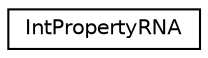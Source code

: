digraph G
{
  edge [fontname="Helvetica",fontsize="10",labelfontname="Helvetica",labelfontsize="10"];
  node [fontname="Helvetica",fontsize="10",shape=record];
  rankdir=LR;
  Node1 [label="IntPropertyRNA",height=0.2,width=0.4,color="black", fillcolor="white", style="filled",URL="$d7/def/structIntPropertyRNA.html"];
}
